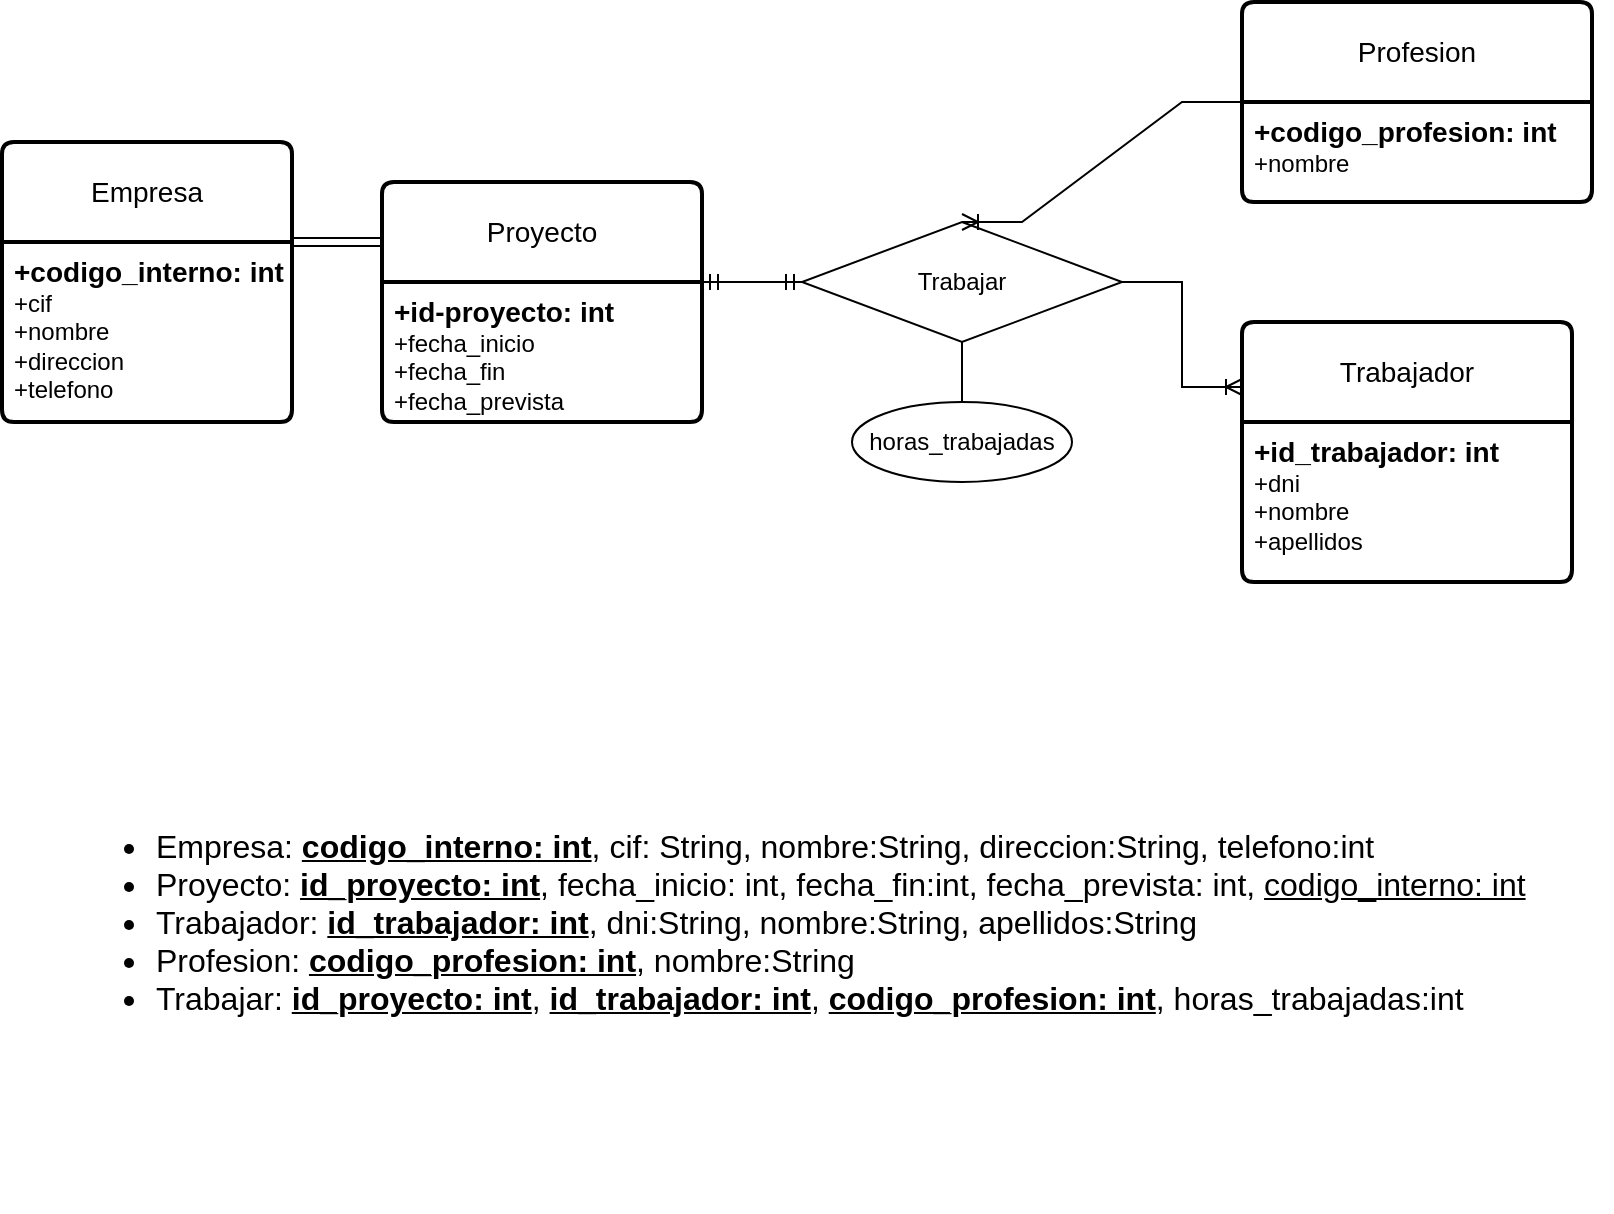 <mxfile version="22.0.4" type="github">
  <diagram id="R2lEEEUBdFMjLlhIrx00" name="Page-1">
    <mxGraphModel dx="1050" dy="542" grid="1" gridSize="10" guides="1" tooltips="1" connect="1" arrows="1" fold="1" page="1" pageScale="1" pageWidth="850" pageHeight="1100" math="0" shadow="0" extFonts="Permanent Marker^https://fonts.googleapis.com/css?family=Permanent+Marker">
      <root>
        <mxCell id="0" />
        <mxCell id="1" parent="0" />
        <mxCell id="XE0a3KAdDkCExp548i4T-1" value="Empresa" style="swimlane;childLayout=stackLayout;horizontal=1;startSize=50;horizontalStack=0;rounded=1;fontSize=14;fontStyle=0;strokeWidth=2;resizeParent=0;resizeLast=1;shadow=0;dashed=0;align=center;arcSize=4;whiteSpace=wrap;html=1;" parent="1" vertex="1">
          <mxGeometry x="35" y="160" width="145" height="140" as="geometry" />
        </mxCell>
        <mxCell id="XE0a3KAdDkCExp548i4T-2" value="&lt;font style=&quot;font-size: 14px;&quot;&gt;&lt;b&gt;+codigo_interno: int&lt;/b&gt;&lt;/font&gt;&lt;br&gt;+cif&lt;br&gt;+nombre&lt;br&gt;+direccion&lt;br&gt;+telefono" style="align=left;strokeColor=none;fillColor=none;spacingLeft=4;fontSize=12;verticalAlign=top;resizable=0;rotatable=0;part=1;html=1;" parent="XE0a3KAdDkCExp548i4T-1" vertex="1">
          <mxGeometry y="50" width="145" height="90" as="geometry" />
        </mxCell>
        <mxCell id="XE0a3KAdDkCExp548i4T-4" value="Proyecto" style="swimlane;childLayout=stackLayout;horizontal=1;startSize=50;horizontalStack=0;rounded=1;fontSize=14;fontStyle=0;strokeWidth=2;resizeParent=0;resizeLast=1;shadow=0;dashed=0;align=center;arcSize=4;whiteSpace=wrap;html=1;" parent="1" vertex="1">
          <mxGeometry x="225" y="180" width="160" height="120" as="geometry" />
        </mxCell>
        <mxCell id="XE0a3KAdDkCExp548i4T-5" value="&lt;font style=&quot;font-size: 14px;&quot;&gt;&lt;b&gt;+id-proyecto: int&lt;/b&gt;&lt;/font&gt;&lt;br&gt;+fecha_inicio&lt;br&gt;+fecha_fin&lt;br&gt;+fecha_prevista" style="align=left;strokeColor=none;fillColor=none;spacingLeft=4;fontSize=12;verticalAlign=top;resizable=0;rotatable=0;part=1;html=1;" parent="XE0a3KAdDkCExp548i4T-4" vertex="1">
          <mxGeometry y="50" width="160" height="70" as="geometry" />
        </mxCell>
        <mxCell id="XE0a3KAdDkCExp548i4T-6" value="" style="shape=link;html=1;rounded=0;entryX=0;entryY=0.25;entryDx=0;entryDy=0;exitX=1;exitY=0;exitDx=0;exitDy=0;" parent="1" source="XE0a3KAdDkCExp548i4T-2" target="XE0a3KAdDkCExp548i4T-4" edge="1">
          <mxGeometry width="100" relative="1" as="geometry">
            <mxPoint x="155" y="210" as="sourcePoint" />
            <mxPoint x="255" y="210" as="targetPoint" />
          </mxGeometry>
        </mxCell>
        <mxCell id="XE0a3KAdDkCExp548i4T-7" value="Trabajador" style="swimlane;childLayout=stackLayout;horizontal=1;startSize=50;horizontalStack=0;rounded=1;fontSize=14;fontStyle=0;strokeWidth=2;resizeParent=0;resizeLast=1;shadow=0;dashed=0;align=center;arcSize=4;whiteSpace=wrap;html=1;" parent="1" vertex="1">
          <mxGeometry x="655" y="250" width="165" height="130" as="geometry" />
        </mxCell>
        <mxCell id="XE0a3KAdDkCExp548i4T-8" value="&lt;b&gt;&lt;font style=&quot;font-size: 14px;&quot;&gt;+id_trabajador: int&lt;/font&gt;&lt;/b&gt;&lt;br&gt;+dni&lt;br&gt;+nombre&lt;br&gt;+apellidos" style="align=left;strokeColor=none;fillColor=none;spacingLeft=4;fontSize=12;verticalAlign=top;resizable=0;rotatable=0;part=1;html=1;" parent="XE0a3KAdDkCExp548i4T-7" vertex="1">
          <mxGeometry y="50" width="165" height="80" as="geometry" />
        </mxCell>
        <mxCell id="XE0a3KAdDkCExp548i4T-14" value="Profesion" style="swimlane;childLayout=stackLayout;horizontal=1;startSize=50;horizontalStack=0;rounded=1;fontSize=14;fontStyle=0;strokeWidth=2;resizeParent=0;resizeLast=1;shadow=0;dashed=0;align=center;arcSize=4;whiteSpace=wrap;html=1;" parent="1" vertex="1">
          <mxGeometry x="655" y="90" width="175" height="100" as="geometry" />
        </mxCell>
        <mxCell id="XE0a3KAdDkCExp548i4T-15" value="&lt;font style=&quot;font-size: 14px;&quot;&gt;&lt;b&gt;+codigo_profesion: int&lt;/b&gt;&lt;/font&gt;&lt;br&gt;+nombre" style="align=left;strokeColor=none;fillColor=none;spacingLeft=4;fontSize=12;verticalAlign=top;resizable=0;rotatable=0;part=1;html=1;" parent="XE0a3KAdDkCExp548i4T-14" vertex="1">
          <mxGeometry y="50" width="175" height="50" as="geometry" />
        </mxCell>
        <mxCell id="XE0a3KAdDkCExp548i4T-16" value="Trabajar" style="shape=rhombus;perimeter=rhombusPerimeter;whiteSpace=wrap;html=1;align=center;" parent="1" vertex="1">
          <mxGeometry x="435" y="200" width="160" height="60" as="geometry" />
        </mxCell>
        <mxCell id="XE0a3KAdDkCExp548i4T-18" value="horas_trabajadas" style="ellipse;whiteSpace=wrap;html=1;align=center;" parent="1" vertex="1">
          <mxGeometry x="460" y="290" width="110" height="40" as="geometry" />
        </mxCell>
        <mxCell id="XE0a3KAdDkCExp548i4T-19" value="" style="endArrow=none;html=1;rounded=0;entryX=0.5;entryY=1;entryDx=0;entryDy=0;exitX=0.5;exitY=0;exitDx=0;exitDy=0;" parent="1" source="XE0a3KAdDkCExp548i4T-18" target="XE0a3KAdDkCExp548i4T-16" edge="1">
          <mxGeometry width="50" height="50" relative="1" as="geometry">
            <mxPoint x="325" y="310" as="sourcePoint" />
            <mxPoint x="375" y="260" as="targetPoint" />
          </mxGeometry>
        </mxCell>
        <mxCell id="XE0a3KAdDkCExp548i4T-26" value="" style="edgeStyle=entityRelationEdgeStyle;fontSize=12;html=1;endArrow=ERmandOne;startArrow=ERmandOne;rounded=0;exitX=1;exitY=0;exitDx=0;exitDy=0;entryX=0;entryY=0.5;entryDx=0;entryDy=0;" parent="1" source="XE0a3KAdDkCExp548i4T-5" target="XE0a3KAdDkCExp548i4T-16" edge="1">
          <mxGeometry width="100" height="100" relative="1" as="geometry">
            <mxPoint x="420" y="200" as="sourcePoint" />
            <mxPoint x="520" y="100" as="targetPoint" />
          </mxGeometry>
        </mxCell>
        <mxCell id="XE0a3KAdDkCExp548i4T-27" value="" style="edgeStyle=entityRelationEdgeStyle;fontSize=12;html=1;endArrow=ERoneToMany;rounded=0;exitX=0;exitY=0;exitDx=0;exitDy=0;entryX=0.5;entryY=0;entryDx=0;entryDy=0;" parent="1" source="XE0a3KAdDkCExp548i4T-15" target="XE0a3KAdDkCExp548i4T-16" edge="1">
          <mxGeometry width="100" height="100" relative="1" as="geometry">
            <mxPoint x="595" y="60" as="sourcePoint" />
            <mxPoint x="495" y="135" as="targetPoint" />
          </mxGeometry>
        </mxCell>
        <mxCell id="XE0a3KAdDkCExp548i4T-28" value="" style="edgeStyle=entityRelationEdgeStyle;fontSize=12;html=1;endArrow=ERoneToMany;rounded=0;exitX=1;exitY=0.5;exitDx=0;exitDy=0;entryX=0;entryY=0.25;entryDx=0;entryDy=0;" parent="1" source="XE0a3KAdDkCExp548i4T-16" target="XE0a3KAdDkCExp548i4T-7" edge="1">
          <mxGeometry width="100" height="100" relative="1" as="geometry">
            <mxPoint x="640" y="495" as="sourcePoint" />
            <mxPoint x="540" y="420" as="targetPoint" />
          </mxGeometry>
        </mxCell>
        <mxCell id="T22v5TOvxF9esiYxtEDR-1" value="&lt;ul style=&quot;font-size: 16px;&quot;&gt;&lt;li&gt;Empresa: &lt;u style=&quot;font-weight: bold;&quot;&gt;codigo_interno: int&lt;/u&gt;, cif: String, nombre:String, direccion:String, telefono:int&lt;/li&gt;&lt;li&gt;Proyecto: &lt;u style=&quot;font-weight: bold;&quot;&gt;id_proyecto: int&lt;/u&gt;, fecha_inicio: int, fecha_fin:int, fecha_prevista: int, &lt;u&gt;codigo_interno: int&lt;/u&gt;&lt;/li&gt;&lt;li&gt;Trabajador: &lt;u style=&quot;font-weight: bold;&quot;&gt;id_trabajador: int&lt;/u&gt;, dni:String, nombre:String, apellidos:String&lt;/li&gt;&lt;li style=&quot;border-color: var(--border-color);&quot;&gt;Profesion:&amp;nbsp;&lt;u style=&quot;border-color: var(--border-color); font-weight: bold;&quot;&gt;codigo_profesion: int&lt;/u&gt;, nombre:String&lt;/li&gt;&lt;li style=&quot;border-color: var(--border-color);&quot;&gt;Trabajar:&amp;nbsp;&lt;u style=&quot;border-color: var(--border-color); font-weight: bold;&quot;&gt;id_proyecto: int&lt;/u&gt;,&amp;nbsp;&lt;u style=&quot;border-color: var(--border-color); font-weight: bold;&quot;&gt;id_trabajador: int&lt;/u&gt;,&amp;nbsp;&lt;u style=&quot;border-color: var(--border-color); font-weight: bold;&quot;&gt;codigo_profesion: int&lt;/u&gt;, horas_trabajadas:int&lt;/li&gt;&lt;/ul&gt;" style="text;strokeColor=none;fillColor=none;html=1;whiteSpace=wrap;verticalAlign=middle;overflow=hidden;" vertex="1" parent="1">
          <mxGeometry x="70" y="405" width="770" height="290" as="geometry" />
        </mxCell>
      </root>
    </mxGraphModel>
  </diagram>
</mxfile>
